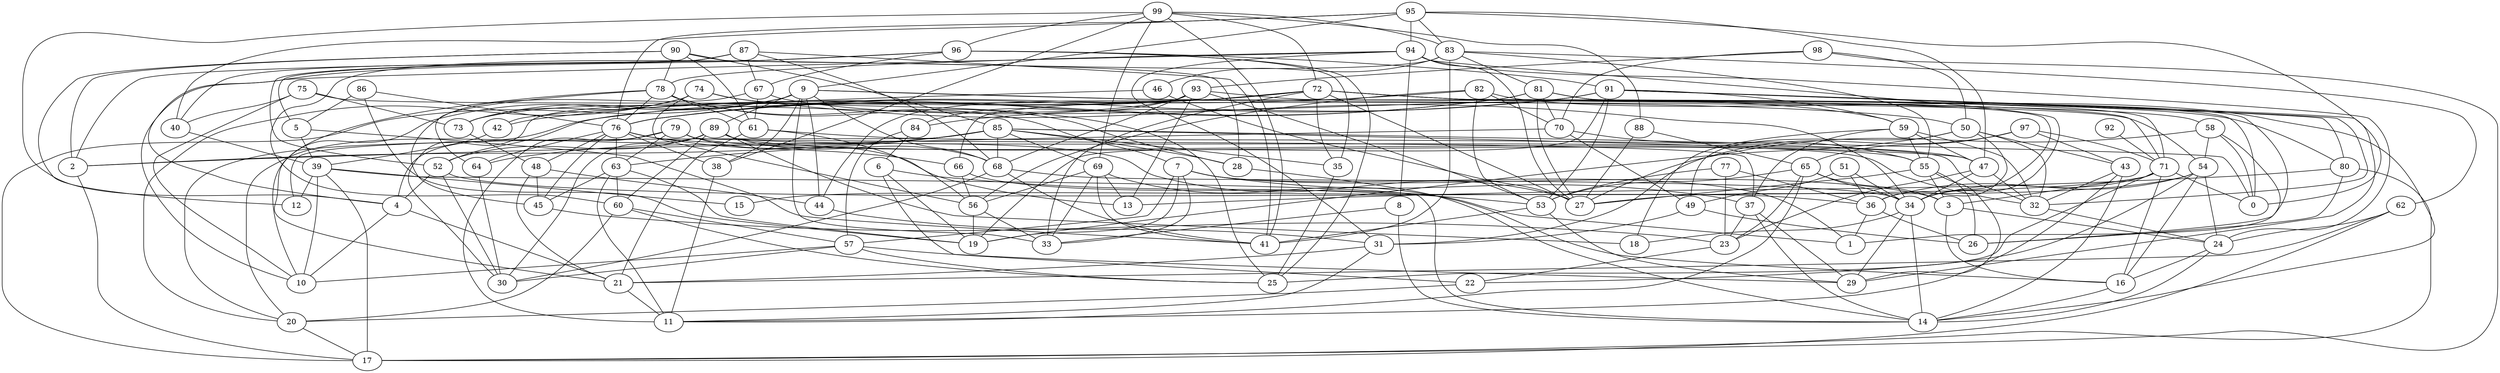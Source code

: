 digraph GG_graph {

subgraph G_graph {
edge [color = black]
"53" -> "29" [dir = none]
"98" -> "50" [dir = none]
"9" -> "17" [dir = none]
"65" -> "3" [dir = none]
"46" -> "42" [dir = none]
"79" -> "11" [dir = none]
"77" -> "36" [dir = none]
"42" -> "39" [dir = none]
"87" -> "5" [dir = none]
"60" -> "20" [dir = none]
"82" -> "14" [dir = none]
"61" -> "47" [dir = none]
"99" -> "41" [dir = none]
"99" -> "88" [dir = none]
"99" -> "96" [dir = none]
"36" -> "26" [dir = none]
"78" -> "21" [dir = none]
"78" -> "7" [dir = none]
"78" -> "64" [dir = none]
"78" -> "28" [dir = none]
"22" -> "20" [dir = none]
"85" -> "68" [dir = none]
"85" -> "2" [dir = none]
"85" -> "28" [dir = none]
"52" -> "36" [dir = none]
"24" -> "16" [dir = none]
"39" -> "17" [dir = none]
"39" -> "12" [dir = none]
"39" -> "10" [dir = none]
"39" -> "14" [dir = none]
"57" -> "30" [dir = none]
"45" -> "23" [dir = none]
"97" -> "43" [dir = none]
"97" -> "31" [dir = none]
"72" -> "35" [dir = none]
"72" -> "66" [dir = none]
"72" -> "33" [dir = none]
"72" -> "52" [dir = none]
"72" -> "71" [dir = none]
"72" -> "27" [dir = none]
"72" -> "58" [dir = none]
"76" -> "38" [dir = none]
"76" -> "45" [dir = none]
"76" -> "48" [dir = none]
"76" -> "27" [dir = none]
"90" -> "28" [dir = none]
"83" -> "55" [dir = none]
"83" -> "62" [dir = none]
"83" -> "81" [dir = none]
"92" -> "71" [dir = none]
"71" -> "3" [dir = none]
"71" -> "0" [dir = none]
"71" -> "15" [dir = none]
"94" -> "24" [dir = none]
"94" -> "78" [dir = none]
"94" -> "8" [dir = none]
"94" -> "34" [dir = none]
"94" -> "31" [dir = none]
"94" -> "27" [dir = none]
"34" -> "18" [dir = none]
"34" -> "14" [dir = none]
"89" -> "4" [dir = none]
"89" -> "18" [dir = none]
"48" -> "44" [dir = none]
"40" -> "39" [dir = none]
"59" -> "37" [dir = none]
"59" -> "55" [dir = none]
"50" -> "19" [dir = none]
"50" -> "36" [dir = none]
"54" -> "24" [dir = none]
"95" -> "47" [dir = none]
"69" -> "13" [dir = none]
"69" -> "33" [dir = none]
"81" -> "70" [dir = none]
"81" -> "1" [dir = none]
"81" -> "20" [dir = none]
"81" -> "34" [dir = none]
"84" -> "6" [dir = none]
"93" -> "84" [dir = none]
"93" -> "71" [dir = none]
"91" -> "80" [dir = none]
"91" -> "19" [dir = none]
"55" -> "29" [dir = none]
"86" -> "19" [dir = none]
"63" -> "11" [dir = none]
"63" -> "19" [dir = none]
"5" -> "39" [dir = none]
"51" -> "49" [dir = none]
"51" -> "34" [dir = none]
"74" -> "56" [dir = none]
"74" -> "73" [dir = none]
"74" -> "34" [dir = none]
"96" -> "25" [dir = none]
"96" -> "67" [dir = none]
"96" -> "2" [dir = none]
"47" -> "32" [dir = none]
"47" -> "34" [dir = none]
"68" -> "30" [dir = none]
"75" -> "10" [dir = none]
"3" -> "16" [dir = none]
"71" -> "16" [dir = none]
"58" -> "27" [dir = none]
"4" -> "21" [dir = none]
"57" -> "25" [dir = none]
"58" -> "26" [dir = none]
"65" -> "53" [dir = none]
"77" -> "53" [dir = none]
"7" -> "37" [dir = none]
"98" -> "93" [dir = none]
"79" -> "20" [dir = none]
"66" -> "1" [dir = none]
"68" -> "34" [dir = none]
"37" -> "14" [dir = none]
"88" -> "27" [dir = none]
"89" -> "30" [dir = none]
"74" -> "20" [dir = none]
"51" -> "36" [dir = none]
"70" -> "49" [dir = none]
"90" -> "61" [dir = none]
"79" -> "13" [dir = none]
"85" -> "69" [dir = none]
"69" -> "56" [dir = none]
"67" -> "59" [dir = none]
"79" -> "32" [dir = none]
"7" -> "33" [dir = none]
"79" -> "63" [dir = none]
"95" -> "83" [dir = none]
"60" -> "25" [dir = none]
"7" -> "57" [dir = none]
"9" -> "44" [dir = none]
"89" -> "52" [dir = none]
"50" -> "49" [dir = none]
"65" -> "23" [dir = none]
"4" -> "10" [dir = none]
"24" -> "14" [dir = none]
"31" -> "11" [dir = none]
"85" -> "47" [dir = none]
"93" -> "30" [dir = none]
"62" -> "17" [dir = none]
"38" -> "11" [dir = none]
"99" -> "4" [dir = none]
"99" -> "69" [dir = none]
"28" -> "14" [dir = none]
"8" -> "33" [dir = none]
"76" -> "63" [dir = none]
"83" -> "46" [dir = none]
"93" -> "73" [dir = none]
"65" -> "11" [dir = none]
"75" -> "54" [dir = none]
"94" -> "10" [dir = none]
"74" -> "25" [dir = none]
"83" -> "41" [dir = none]
"95" -> "40" [dir = none]
"90" -> "85" [dir = none]
"36" -> "1" [dir = none]
"89" -> "68" [dir = none]
"77" -> "23" [dir = none]
"43" -> "14" [dir = none]
"97" -> "65" [dir = none]
"81" -> "76" [dir = none]
"54" -> "16" [dir = none]
"89" -> "60" [dir = none]
"91" -> "29" [dir = none]
"85" -> "63" [dir = none]
"57" -> "10" [dir = none]
"78" -> "76" [dir = none]
"63" -> "45" [dir = none]
"71" -> "34" [dir = none]
"9" -> "10" [dir = none]
"90" -> "78" [dir = none]
"2" -> "17" [dir = none]
"70" -> "55" [dir = none]
"20" -> "17" [dir = none]
"86" -> "5" [dir = none]
"61" -> "56" [dir = none]
"35" -> "25" [dir = none]
"96" -> "35" [dir = none]
"62" -> "21" [dir = none]
"71" -> "25" [dir = none]
"91" -> "59" [dir = none]
"80" -> "26" [dir = none]
"72" -> "42" [dir = none]
"31" -> "21" [dir = none]
"61" -> "21" [dir = none]
"72" -> "44" [dir = none]
"37" -> "23" [dir = none]
"63" -> "60" [dir = none]
"46" -> "27" [dir = none]
"55" -> "3" [dir = none]
"7" -> "19" [dir = none]
"80" -> "17" [dir = none]
"49" -> "31" [dir = none]
"52" -> "4" [dir = none]
"3" -> "24" [dir = none]
"23" -> "22" [dir = none]
"64" -> "30" [dir = none]
"91" -> "84" [dir = none]
"53" -> "41" [dir = none]
"95" -> "76" [dir = none]
"56" -> "33" [dir = none]
"83" -> "60" [dir = none]
"87" -> "52" [dir = none]
"62" -> "24" [dir = none]
"37" -> "29" [dir = none]
"78" -> "61" [dir = none]
"5" -> "41" [dir = none]
"6" -> "22" [dir = none]
"9" -> "89" [dir = none]
"9" -> "50" [dir = none]
"91" -> "53" [dir = none]
"93" -> "68" [dir = none]
"85" -> "64" [dir = none]
"43" -> "32" [dir = none]
"9" -> "38" [dir = none]
"52" -> "30" [dir = none]
"99" -> "38" [dir = none]
"65" -> "34" [dir = none]
"76" -> "64" [dir = none]
"85" -> "35" [dir = none]
"8" -> "14" [dir = none]
"82" -> "56" [dir = none]
"6" -> "53" [dir = none]
"66" -> "56" [dir = none]
"50" -> "32" [dir = none]
"91" -> "76" [dir = none]
"43" -> "11" [dir = none]
"89" -> "32" [dir = none]
"86" -> "76" [dir = none]
"90" -> "2" [dir = none]
"96" -> "4" [dir = none]
"93" -> "53" [dir = none]
"67" -> "45" [dir = none]
"59" -> "18" [dir = none]
"91" -> "32" [dir = none]
"9" -> "73" [dir = none]
"57" -> "29" [dir = none]
"93" -> "13" [dir = none]
"55" -> "27" [dir = none]
"82" -> "70" [dir = none]
"34" -> "29" [dir = none]
"79" -> "37" [dir = none]
"54" -> "36" [dir = none]
"88" -> "65" [dir = none]
"87" -> "40" [dir = none]
"70" -> "2" [dir = none]
"95" -> "0" [dir = none]
"82" -> "53" [dir = none]
"58" -> "54" [dir = none]
"87" -> "67" [dir = none]
"16" -> "14" [dir = none]
"50" -> "43" [dir = none]
"7" -> "1" [dir = none]
"7" -> "3" [dir = none]
"72" -> "0" [dir = none]
"58" -> "0" [dir = none]
"95" -> "94" [dir = none]
"9" -> "80" [dir = none]
"96" -> "91" [dir = none]
"69" -> "16" [dir = none]
"47" -> "23" [dir = none]
"75" -> "73" [dir = none]
"81" -> "27" [dir = none]
"99" -> "83" [dir = none]
"85" -> "12" [dir = none]
"39" -> "15" [dir = none]
"95" -> "9" [dir = none]
"9" -> "68" [dir = none]
"82" -> "76" [dir = none]
"59" -> "47" [dir = none]
"90" -> "12" [dir = none]
"67" -> "61" [dir = none]
"75" -> "40" [dir = none]
"54" -> "27" [dir = none]
"99" -> "72" [dir = none]
"9" -> "33" [dir = none]
"48" -> "45" [dir = none]
"60" -> "57" [dir = none]
"6" -> "19" [dir = none]
"56" -> "19" [dir = none]
"68" -> "41" [dir = none]
"98" -> "70" [dir = none]
"21" -> "11" [dir = none]
"49" -> "26" [dir = none]
"87" -> "41" [dir = none]
"69" -> "41" [dir = none]
"44" -> "31" [dir = none]
"76" -> "66" [dir = none]
"73" -> "48" [dir = none]
"85" -> "0" [dir = none]
"32" -> "24" [dir = none]
"84" -> "57" [dir = none]
"97" -> "71" [dir = none]
"59" -> "32" [dir = none]
"48" -> "21" [dir = none]
"87" -> "68" [dir = none]
"54" -> "22" [dir = none]
"89" -> "55" [dir = none]
"80" -> "13" [dir = none]
"98" -> "17" [dir = none]
"55" -> "26" [dir = none]
}

}
